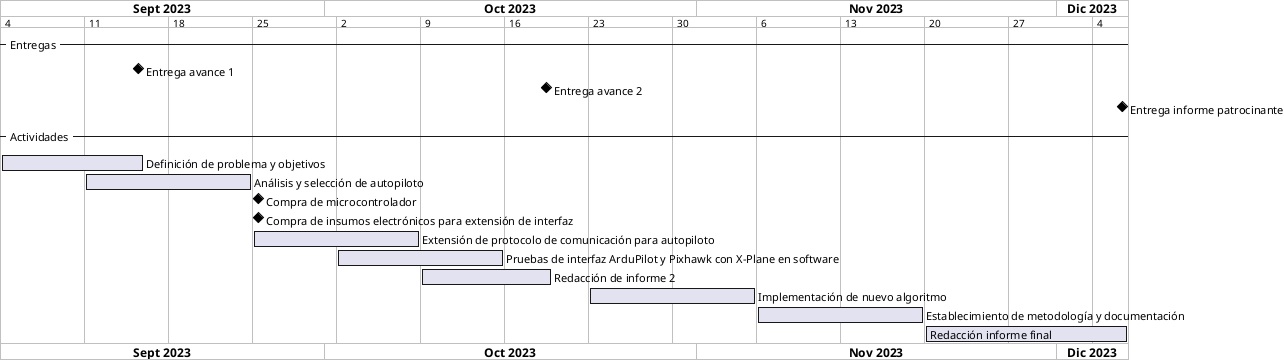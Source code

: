 @startgantt
Project starts 2023-09-04
language es
printscale weekly with calendar date zoom 3

-- Entregas --
[Entrega avance 1] happens at 2023-09-15
[Entrega avance 2] happens at 2023-10-19
[Entrega informe patrocinante] happens at 2023-12-06

-- Actividades --
[Definición de problema y objetivos] starts at D+0 and ends 2023-09-15
[Análisis y selección de autopiloto] starts at D+7 and lasts 2 weeks
[Compra de microcontrolador] happens at 2023-09-25
[Compra de insumos electrónicos para extensión de interfaz] happens at 2023-09-25
[Extensión de protocolo de comunicación para autopiloto] starts at 2023-09-25 and lasts 2 weeks
[Pruebas de interfaz ArduPilot y Pixhawk con X-Plane en software] starts at D+28 and lasts 2 weeks
[Redacción de informe 2] starts at 2023-10-09 and ends 2023-10-19
[Implementación de nuevo algoritmo] starts at 2023-10-23 and lasts 2 weeks
[Establecimiento de metodología y documentación] starts at 2023-11-06 and lasts 2 weeks
[Redacción informe final] starts at 2023-11-20 and ends 2023-12-06

@endgantt